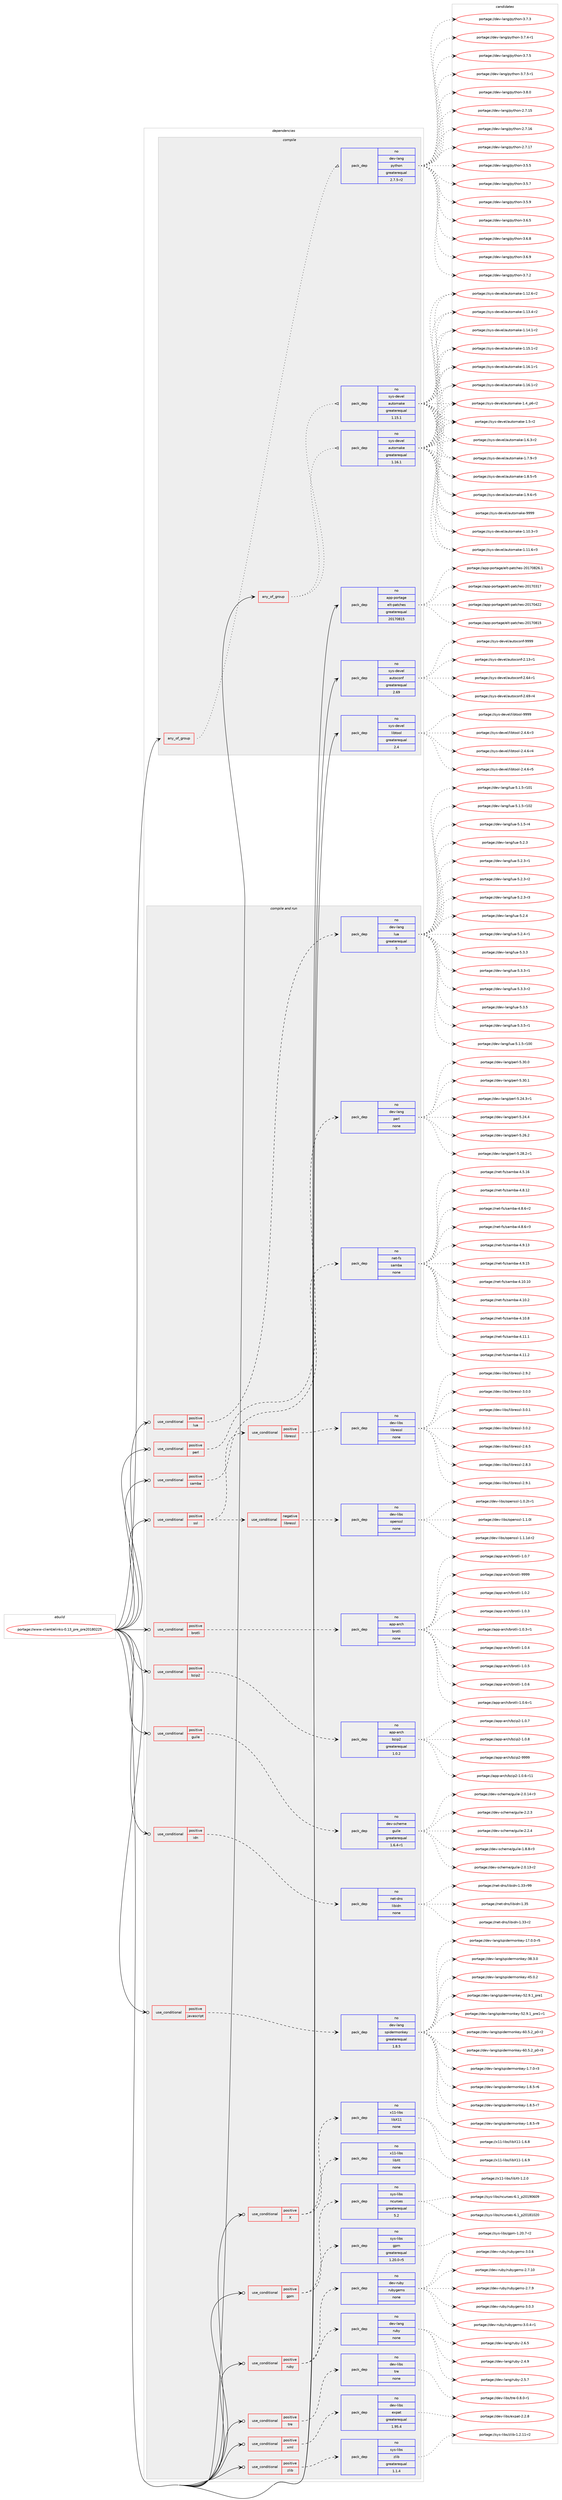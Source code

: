 digraph prolog {

# *************
# Graph options
# *************

newrank=true;
concentrate=true;
compound=true;
graph [rankdir=LR,fontname=Helvetica,fontsize=10,ranksep=1.5];#, ranksep=2.5, nodesep=0.2];
edge  [arrowhead=vee];
node  [fontname=Helvetica,fontsize=10];

# **********
# The ebuild
# **********

subgraph cluster_leftcol {
color=gray;
rank=same;
label=<<i>ebuild</i>>;
id [label="portage://www-client/elinks-0.13_pre_pre20180225", color=red, width=4, href="../www-client/elinks-0.13_pre_pre20180225.svg"];
}

# ****************
# The dependencies
# ****************

subgraph cluster_midcol {
color=gray;
label=<<i>dependencies</i>>;
subgraph cluster_compile {
fillcolor="#eeeeee";
style=filled;
label=<<i>compile</i>>;
subgraph any7543 {
dependency440540 [label=<<TABLE BORDER="0" CELLBORDER="1" CELLSPACING="0" CELLPADDING="4"><TR><TD CELLPADDING="10">any_of_group</TD></TR></TABLE>>, shape=none, color=red];subgraph pack326734 {
dependency440541 [label=<<TABLE BORDER="0" CELLBORDER="1" CELLSPACING="0" CELLPADDING="4" WIDTH="220"><TR><TD ROWSPAN="6" CELLPADDING="30">pack_dep</TD></TR><TR><TD WIDTH="110">no</TD></TR><TR><TD>dev-lang</TD></TR><TR><TD>python</TD></TR><TR><TD>greaterequal</TD></TR><TR><TD>2.7.5-r2</TD></TR></TABLE>>, shape=none, color=blue];
}
dependency440540:e -> dependency440541:w [weight=20,style="dotted",arrowhead="oinv"];
}
id:e -> dependency440540:w [weight=20,style="solid",arrowhead="vee"];
subgraph any7544 {
dependency440542 [label=<<TABLE BORDER="0" CELLBORDER="1" CELLSPACING="0" CELLPADDING="4"><TR><TD CELLPADDING="10">any_of_group</TD></TR></TABLE>>, shape=none, color=red];subgraph pack326735 {
dependency440543 [label=<<TABLE BORDER="0" CELLBORDER="1" CELLSPACING="0" CELLPADDING="4" WIDTH="220"><TR><TD ROWSPAN="6" CELLPADDING="30">pack_dep</TD></TR><TR><TD WIDTH="110">no</TD></TR><TR><TD>sys-devel</TD></TR><TR><TD>automake</TD></TR><TR><TD>greaterequal</TD></TR><TR><TD>1.16.1</TD></TR></TABLE>>, shape=none, color=blue];
}
dependency440542:e -> dependency440543:w [weight=20,style="dotted",arrowhead="oinv"];
subgraph pack326736 {
dependency440544 [label=<<TABLE BORDER="0" CELLBORDER="1" CELLSPACING="0" CELLPADDING="4" WIDTH="220"><TR><TD ROWSPAN="6" CELLPADDING="30">pack_dep</TD></TR><TR><TD WIDTH="110">no</TD></TR><TR><TD>sys-devel</TD></TR><TR><TD>automake</TD></TR><TR><TD>greaterequal</TD></TR><TR><TD>1.15.1</TD></TR></TABLE>>, shape=none, color=blue];
}
dependency440542:e -> dependency440544:w [weight=20,style="dotted",arrowhead="oinv"];
}
id:e -> dependency440542:w [weight=20,style="solid",arrowhead="vee"];
subgraph pack326737 {
dependency440545 [label=<<TABLE BORDER="0" CELLBORDER="1" CELLSPACING="0" CELLPADDING="4" WIDTH="220"><TR><TD ROWSPAN="6" CELLPADDING="30">pack_dep</TD></TR><TR><TD WIDTH="110">no</TD></TR><TR><TD>app-portage</TD></TR><TR><TD>elt-patches</TD></TR><TR><TD>greaterequal</TD></TR><TR><TD>20170815</TD></TR></TABLE>>, shape=none, color=blue];
}
id:e -> dependency440545:w [weight=20,style="solid",arrowhead="vee"];
subgraph pack326738 {
dependency440546 [label=<<TABLE BORDER="0" CELLBORDER="1" CELLSPACING="0" CELLPADDING="4" WIDTH="220"><TR><TD ROWSPAN="6" CELLPADDING="30">pack_dep</TD></TR><TR><TD WIDTH="110">no</TD></TR><TR><TD>sys-devel</TD></TR><TR><TD>autoconf</TD></TR><TR><TD>greaterequal</TD></TR><TR><TD>2.69</TD></TR></TABLE>>, shape=none, color=blue];
}
id:e -> dependency440546:w [weight=20,style="solid",arrowhead="vee"];
subgraph pack326739 {
dependency440547 [label=<<TABLE BORDER="0" CELLBORDER="1" CELLSPACING="0" CELLPADDING="4" WIDTH="220"><TR><TD ROWSPAN="6" CELLPADDING="30">pack_dep</TD></TR><TR><TD WIDTH="110">no</TD></TR><TR><TD>sys-devel</TD></TR><TR><TD>libtool</TD></TR><TR><TD>greaterequal</TD></TR><TR><TD>2.4</TD></TR></TABLE>>, shape=none, color=blue];
}
id:e -> dependency440547:w [weight=20,style="solid",arrowhead="vee"];
}
subgraph cluster_compileandrun {
fillcolor="#eeeeee";
style=filled;
label=<<i>compile and run</i>>;
subgraph cond105997 {
dependency440548 [label=<<TABLE BORDER="0" CELLBORDER="1" CELLSPACING="0" CELLPADDING="4"><TR><TD ROWSPAN="3" CELLPADDING="10">use_conditional</TD></TR><TR><TD>positive</TD></TR><TR><TD>X</TD></TR></TABLE>>, shape=none, color=red];
subgraph pack326740 {
dependency440549 [label=<<TABLE BORDER="0" CELLBORDER="1" CELLSPACING="0" CELLPADDING="4" WIDTH="220"><TR><TD ROWSPAN="6" CELLPADDING="30">pack_dep</TD></TR><TR><TD WIDTH="110">no</TD></TR><TR><TD>x11-libs</TD></TR><TR><TD>libX11</TD></TR><TR><TD>none</TD></TR><TR><TD></TD></TR></TABLE>>, shape=none, color=blue];
}
dependency440548:e -> dependency440549:w [weight=20,style="dashed",arrowhead="vee"];
subgraph pack326741 {
dependency440550 [label=<<TABLE BORDER="0" CELLBORDER="1" CELLSPACING="0" CELLPADDING="4" WIDTH="220"><TR><TD ROWSPAN="6" CELLPADDING="30">pack_dep</TD></TR><TR><TD WIDTH="110">no</TD></TR><TR><TD>x11-libs</TD></TR><TR><TD>libXt</TD></TR><TR><TD>none</TD></TR><TR><TD></TD></TR></TABLE>>, shape=none, color=blue];
}
dependency440548:e -> dependency440550:w [weight=20,style="dashed",arrowhead="vee"];
}
id:e -> dependency440548:w [weight=20,style="solid",arrowhead="odotvee"];
subgraph cond105998 {
dependency440551 [label=<<TABLE BORDER="0" CELLBORDER="1" CELLSPACING="0" CELLPADDING="4"><TR><TD ROWSPAN="3" CELLPADDING="10">use_conditional</TD></TR><TR><TD>positive</TD></TR><TR><TD>brotli</TD></TR></TABLE>>, shape=none, color=red];
subgraph pack326742 {
dependency440552 [label=<<TABLE BORDER="0" CELLBORDER="1" CELLSPACING="0" CELLPADDING="4" WIDTH="220"><TR><TD ROWSPAN="6" CELLPADDING="30">pack_dep</TD></TR><TR><TD WIDTH="110">no</TD></TR><TR><TD>app-arch</TD></TR><TR><TD>brotli</TD></TR><TR><TD>none</TD></TR><TR><TD></TD></TR></TABLE>>, shape=none, color=blue];
}
dependency440551:e -> dependency440552:w [weight=20,style="dashed",arrowhead="vee"];
}
id:e -> dependency440551:w [weight=20,style="solid",arrowhead="odotvee"];
subgraph cond105999 {
dependency440553 [label=<<TABLE BORDER="0" CELLBORDER="1" CELLSPACING="0" CELLPADDING="4"><TR><TD ROWSPAN="3" CELLPADDING="10">use_conditional</TD></TR><TR><TD>positive</TD></TR><TR><TD>bzip2</TD></TR></TABLE>>, shape=none, color=red];
subgraph pack326743 {
dependency440554 [label=<<TABLE BORDER="0" CELLBORDER="1" CELLSPACING="0" CELLPADDING="4" WIDTH="220"><TR><TD ROWSPAN="6" CELLPADDING="30">pack_dep</TD></TR><TR><TD WIDTH="110">no</TD></TR><TR><TD>app-arch</TD></TR><TR><TD>bzip2</TD></TR><TR><TD>greaterequal</TD></TR><TR><TD>1.0.2</TD></TR></TABLE>>, shape=none, color=blue];
}
dependency440553:e -> dependency440554:w [weight=20,style="dashed",arrowhead="vee"];
}
id:e -> dependency440553:w [weight=20,style="solid",arrowhead="odotvee"];
subgraph cond106000 {
dependency440555 [label=<<TABLE BORDER="0" CELLBORDER="1" CELLSPACING="0" CELLPADDING="4"><TR><TD ROWSPAN="3" CELLPADDING="10">use_conditional</TD></TR><TR><TD>positive</TD></TR><TR><TD>gpm</TD></TR></TABLE>>, shape=none, color=red];
subgraph pack326744 {
dependency440556 [label=<<TABLE BORDER="0" CELLBORDER="1" CELLSPACING="0" CELLPADDING="4" WIDTH="220"><TR><TD ROWSPAN="6" CELLPADDING="30">pack_dep</TD></TR><TR><TD WIDTH="110">no</TD></TR><TR><TD>sys-libs</TD></TR><TR><TD>ncurses</TD></TR><TR><TD>greaterequal</TD></TR><TR><TD>5.2</TD></TR></TABLE>>, shape=none, color=blue];
}
dependency440555:e -> dependency440556:w [weight=20,style="dashed",arrowhead="vee"];
subgraph pack326745 {
dependency440557 [label=<<TABLE BORDER="0" CELLBORDER="1" CELLSPACING="0" CELLPADDING="4" WIDTH="220"><TR><TD ROWSPAN="6" CELLPADDING="30">pack_dep</TD></TR><TR><TD WIDTH="110">no</TD></TR><TR><TD>sys-libs</TD></TR><TR><TD>gpm</TD></TR><TR><TD>greaterequal</TD></TR><TR><TD>1.20.0-r5</TD></TR></TABLE>>, shape=none, color=blue];
}
dependency440555:e -> dependency440557:w [weight=20,style="dashed",arrowhead="vee"];
}
id:e -> dependency440555:w [weight=20,style="solid",arrowhead="odotvee"];
subgraph cond106001 {
dependency440558 [label=<<TABLE BORDER="0" CELLBORDER="1" CELLSPACING="0" CELLPADDING="4"><TR><TD ROWSPAN="3" CELLPADDING="10">use_conditional</TD></TR><TR><TD>positive</TD></TR><TR><TD>guile</TD></TR></TABLE>>, shape=none, color=red];
subgraph pack326746 {
dependency440559 [label=<<TABLE BORDER="0" CELLBORDER="1" CELLSPACING="0" CELLPADDING="4" WIDTH="220"><TR><TD ROWSPAN="6" CELLPADDING="30">pack_dep</TD></TR><TR><TD WIDTH="110">no</TD></TR><TR><TD>dev-scheme</TD></TR><TR><TD>guile</TD></TR><TR><TD>greaterequal</TD></TR><TR><TD>1.6.4-r1</TD></TR></TABLE>>, shape=none, color=blue];
}
dependency440558:e -> dependency440559:w [weight=20,style="dashed",arrowhead="vee"];
}
id:e -> dependency440558:w [weight=20,style="solid",arrowhead="odotvee"];
subgraph cond106002 {
dependency440560 [label=<<TABLE BORDER="0" CELLBORDER="1" CELLSPACING="0" CELLPADDING="4"><TR><TD ROWSPAN="3" CELLPADDING="10">use_conditional</TD></TR><TR><TD>positive</TD></TR><TR><TD>idn</TD></TR></TABLE>>, shape=none, color=red];
subgraph pack326747 {
dependency440561 [label=<<TABLE BORDER="0" CELLBORDER="1" CELLSPACING="0" CELLPADDING="4" WIDTH="220"><TR><TD ROWSPAN="6" CELLPADDING="30">pack_dep</TD></TR><TR><TD WIDTH="110">no</TD></TR><TR><TD>net-dns</TD></TR><TR><TD>libidn</TD></TR><TR><TD>none</TD></TR><TR><TD></TD></TR></TABLE>>, shape=none, color=blue];
}
dependency440560:e -> dependency440561:w [weight=20,style="dashed",arrowhead="vee"];
}
id:e -> dependency440560:w [weight=20,style="solid",arrowhead="odotvee"];
subgraph cond106003 {
dependency440562 [label=<<TABLE BORDER="0" CELLBORDER="1" CELLSPACING="0" CELLPADDING="4"><TR><TD ROWSPAN="3" CELLPADDING="10">use_conditional</TD></TR><TR><TD>positive</TD></TR><TR><TD>javascript</TD></TR></TABLE>>, shape=none, color=red];
subgraph pack326748 {
dependency440563 [label=<<TABLE BORDER="0" CELLBORDER="1" CELLSPACING="0" CELLPADDING="4" WIDTH="220"><TR><TD ROWSPAN="6" CELLPADDING="30">pack_dep</TD></TR><TR><TD WIDTH="110">no</TD></TR><TR><TD>dev-lang</TD></TR><TR><TD>spidermonkey</TD></TR><TR><TD>greaterequal</TD></TR><TR><TD>1.8.5</TD></TR></TABLE>>, shape=none, color=blue];
}
dependency440562:e -> dependency440563:w [weight=20,style="dashed",arrowhead="vee"];
}
id:e -> dependency440562:w [weight=20,style="solid",arrowhead="odotvee"];
subgraph cond106004 {
dependency440564 [label=<<TABLE BORDER="0" CELLBORDER="1" CELLSPACING="0" CELLPADDING="4"><TR><TD ROWSPAN="3" CELLPADDING="10">use_conditional</TD></TR><TR><TD>positive</TD></TR><TR><TD>lua</TD></TR></TABLE>>, shape=none, color=red];
subgraph pack326749 {
dependency440565 [label=<<TABLE BORDER="0" CELLBORDER="1" CELLSPACING="0" CELLPADDING="4" WIDTH="220"><TR><TD ROWSPAN="6" CELLPADDING="30">pack_dep</TD></TR><TR><TD WIDTH="110">no</TD></TR><TR><TD>dev-lang</TD></TR><TR><TD>lua</TD></TR><TR><TD>greaterequal</TD></TR><TR><TD>5</TD></TR></TABLE>>, shape=none, color=blue];
}
dependency440564:e -> dependency440565:w [weight=20,style="dashed",arrowhead="vee"];
}
id:e -> dependency440564:w [weight=20,style="solid",arrowhead="odotvee"];
subgraph cond106005 {
dependency440566 [label=<<TABLE BORDER="0" CELLBORDER="1" CELLSPACING="0" CELLPADDING="4"><TR><TD ROWSPAN="3" CELLPADDING="10">use_conditional</TD></TR><TR><TD>positive</TD></TR><TR><TD>perl</TD></TR></TABLE>>, shape=none, color=red];
subgraph pack326750 {
dependency440567 [label=<<TABLE BORDER="0" CELLBORDER="1" CELLSPACING="0" CELLPADDING="4" WIDTH="220"><TR><TD ROWSPAN="6" CELLPADDING="30">pack_dep</TD></TR><TR><TD WIDTH="110">no</TD></TR><TR><TD>dev-lang</TD></TR><TR><TD>perl</TD></TR><TR><TD>none</TD></TR><TR><TD></TD></TR></TABLE>>, shape=none, color=blue];
}
dependency440566:e -> dependency440567:w [weight=20,style="dashed",arrowhead="vee"];
}
id:e -> dependency440566:w [weight=20,style="solid",arrowhead="odotvee"];
subgraph cond106006 {
dependency440568 [label=<<TABLE BORDER="0" CELLBORDER="1" CELLSPACING="0" CELLPADDING="4"><TR><TD ROWSPAN="3" CELLPADDING="10">use_conditional</TD></TR><TR><TD>positive</TD></TR><TR><TD>ruby</TD></TR></TABLE>>, shape=none, color=red];
subgraph pack326751 {
dependency440569 [label=<<TABLE BORDER="0" CELLBORDER="1" CELLSPACING="0" CELLPADDING="4" WIDTH="220"><TR><TD ROWSPAN="6" CELLPADDING="30">pack_dep</TD></TR><TR><TD WIDTH="110">no</TD></TR><TR><TD>dev-lang</TD></TR><TR><TD>ruby</TD></TR><TR><TD>none</TD></TR><TR><TD></TD></TR></TABLE>>, shape=none, color=blue];
}
dependency440568:e -> dependency440569:w [weight=20,style="dashed",arrowhead="vee"];
subgraph pack326752 {
dependency440570 [label=<<TABLE BORDER="0" CELLBORDER="1" CELLSPACING="0" CELLPADDING="4" WIDTH="220"><TR><TD ROWSPAN="6" CELLPADDING="30">pack_dep</TD></TR><TR><TD WIDTH="110">no</TD></TR><TR><TD>dev-ruby</TD></TR><TR><TD>rubygems</TD></TR><TR><TD>none</TD></TR><TR><TD></TD></TR></TABLE>>, shape=none, color=blue];
}
dependency440568:e -> dependency440570:w [weight=20,style="dashed",arrowhead="vee"];
}
id:e -> dependency440568:w [weight=20,style="solid",arrowhead="odotvee"];
subgraph cond106007 {
dependency440571 [label=<<TABLE BORDER="0" CELLBORDER="1" CELLSPACING="0" CELLPADDING="4"><TR><TD ROWSPAN="3" CELLPADDING="10">use_conditional</TD></TR><TR><TD>positive</TD></TR><TR><TD>samba</TD></TR></TABLE>>, shape=none, color=red];
subgraph pack326753 {
dependency440572 [label=<<TABLE BORDER="0" CELLBORDER="1" CELLSPACING="0" CELLPADDING="4" WIDTH="220"><TR><TD ROWSPAN="6" CELLPADDING="30">pack_dep</TD></TR><TR><TD WIDTH="110">no</TD></TR><TR><TD>net-fs</TD></TR><TR><TD>samba</TD></TR><TR><TD>none</TD></TR><TR><TD></TD></TR></TABLE>>, shape=none, color=blue];
}
dependency440571:e -> dependency440572:w [weight=20,style="dashed",arrowhead="vee"];
}
id:e -> dependency440571:w [weight=20,style="solid",arrowhead="odotvee"];
subgraph cond106008 {
dependency440573 [label=<<TABLE BORDER="0" CELLBORDER="1" CELLSPACING="0" CELLPADDING="4"><TR><TD ROWSPAN="3" CELLPADDING="10">use_conditional</TD></TR><TR><TD>positive</TD></TR><TR><TD>ssl</TD></TR></TABLE>>, shape=none, color=red];
subgraph cond106009 {
dependency440574 [label=<<TABLE BORDER="0" CELLBORDER="1" CELLSPACING="0" CELLPADDING="4"><TR><TD ROWSPAN="3" CELLPADDING="10">use_conditional</TD></TR><TR><TD>negative</TD></TR><TR><TD>libressl</TD></TR></TABLE>>, shape=none, color=red];
subgraph pack326754 {
dependency440575 [label=<<TABLE BORDER="0" CELLBORDER="1" CELLSPACING="0" CELLPADDING="4" WIDTH="220"><TR><TD ROWSPAN="6" CELLPADDING="30">pack_dep</TD></TR><TR><TD WIDTH="110">no</TD></TR><TR><TD>dev-libs</TD></TR><TR><TD>openssl</TD></TR><TR><TD>none</TD></TR><TR><TD></TD></TR></TABLE>>, shape=none, color=blue];
}
dependency440574:e -> dependency440575:w [weight=20,style="dashed",arrowhead="vee"];
}
dependency440573:e -> dependency440574:w [weight=20,style="dashed",arrowhead="vee"];
subgraph cond106010 {
dependency440576 [label=<<TABLE BORDER="0" CELLBORDER="1" CELLSPACING="0" CELLPADDING="4"><TR><TD ROWSPAN="3" CELLPADDING="10">use_conditional</TD></TR><TR><TD>positive</TD></TR><TR><TD>libressl</TD></TR></TABLE>>, shape=none, color=red];
subgraph pack326755 {
dependency440577 [label=<<TABLE BORDER="0" CELLBORDER="1" CELLSPACING="0" CELLPADDING="4" WIDTH="220"><TR><TD ROWSPAN="6" CELLPADDING="30">pack_dep</TD></TR><TR><TD WIDTH="110">no</TD></TR><TR><TD>dev-libs</TD></TR><TR><TD>libressl</TD></TR><TR><TD>none</TD></TR><TR><TD></TD></TR></TABLE>>, shape=none, color=blue];
}
dependency440576:e -> dependency440577:w [weight=20,style="dashed",arrowhead="vee"];
}
dependency440573:e -> dependency440576:w [weight=20,style="dashed",arrowhead="vee"];
}
id:e -> dependency440573:w [weight=20,style="solid",arrowhead="odotvee"];
subgraph cond106011 {
dependency440578 [label=<<TABLE BORDER="0" CELLBORDER="1" CELLSPACING="0" CELLPADDING="4"><TR><TD ROWSPAN="3" CELLPADDING="10">use_conditional</TD></TR><TR><TD>positive</TD></TR><TR><TD>tre</TD></TR></TABLE>>, shape=none, color=red];
subgraph pack326756 {
dependency440579 [label=<<TABLE BORDER="0" CELLBORDER="1" CELLSPACING="0" CELLPADDING="4" WIDTH="220"><TR><TD ROWSPAN="6" CELLPADDING="30">pack_dep</TD></TR><TR><TD WIDTH="110">no</TD></TR><TR><TD>dev-libs</TD></TR><TR><TD>tre</TD></TR><TR><TD>none</TD></TR><TR><TD></TD></TR></TABLE>>, shape=none, color=blue];
}
dependency440578:e -> dependency440579:w [weight=20,style="dashed",arrowhead="vee"];
}
id:e -> dependency440578:w [weight=20,style="solid",arrowhead="odotvee"];
subgraph cond106012 {
dependency440580 [label=<<TABLE BORDER="0" CELLBORDER="1" CELLSPACING="0" CELLPADDING="4"><TR><TD ROWSPAN="3" CELLPADDING="10">use_conditional</TD></TR><TR><TD>positive</TD></TR><TR><TD>xml</TD></TR></TABLE>>, shape=none, color=red];
subgraph pack326757 {
dependency440581 [label=<<TABLE BORDER="0" CELLBORDER="1" CELLSPACING="0" CELLPADDING="4" WIDTH="220"><TR><TD ROWSPAN="6" CELLPADDING="30">pack_dep</TD></TR><TR><TD WIDTH="110">no</TD></TR><TR><TD>dev-libs</TD></TR><TR><TD>expat</TD></TR><TR><TD>greaterequal</TD></TR><TR><TD>1.95.4</TD></TR></TABLE>>, shape=none, color=blue];
}
dependency440580:e -> dependency440581:w [weight=20,style="dashed",arrowhead="vee"];
}
id:e -> dependency440580:w [weight=20,style="solid",arrowhead="odotvee"];
subgraph cond106013 {
dependency440582 [label=<<TABLE BORDER="0" CELLBORDER="1" CELLSPACING="0" CELLPADDING="4"><TR><TD ROWSPAN="3" CELLPADDING="10">use_conditional</TD></TR><TR><TD>positive</TD></TR><TR><TD>zlib</TD></TR></TABLE>>, shape=none, color=red];
subgraph pack326758 {
dependency440583 [label=<<TABLE BORDER="0" CELLBORDER="1" CELLSPACING="0" CELLPADDING="4" WIDTH="220"><TR><TD ROWSPAN="6" CELLPADDING="30">pack_dep</TD></TR><TR><TD WIDTH="110">no</TD></TR><TR><TD>sys-libs</TD></TR><TR><TD>zlib</TD></TR><TR><TD>greaterequal</TD></TR><TR><TD>1.1.4</TD></TR></TABLE>>, shape=none, color=blue];
}
dependency440582:e -> dependency440583:w [weight=20,style="dashed",arrowhead="vee"];
}
id:e -> dependency440582:w [weight=20,style="solid",arrowhead="odotvee"];
}
subgraph cluster_run {
fillcolor="#eeeeee";
style=filled;
label=<<i>run</i>>;
}
}

# **************
# The candidates
# **************

subgraph cluster_choices {
rank=same;
color=gray;
label=<<i>candidates</i>>;

subgraph choice326734 {
color=black;
nodesep=1;
choiceportage10010111845108971101034711212111610411111045504655464953 [label="portage://dev-lang/python-2.7.15", color=red, width=4,href="../dev-lang/python-2.7.15.svg"];
choiceportage10010111845108971101034711212111610411111045504655464954 [label="portage://dev-lang/python-2.7.16", color=red, width=4,href="../dev-lang/python-2.7.16.svg"];
choiceportage10010111845108971101034711212111610411111045504655464955 [label="portage://dev-lang/python-2.7.17", color=red, width=4,href="../dev-lang/python-2.7.17.svg"];
choiceportage100101118451089711010347112121116104111110455146534653 [label="portage://dev-lang/python-3.5.5", color=red, width=4,href="../dev-lang/python-3.5.5.svg"];
choiceportage100101118451089711010347112121116104111110455146534655 [label="portage://dev-lang/python-3.5.7", color=red, width=4,href="../dev-lang/python-3.5.7.svg"];
choiceportage100101118451089711010347112121116104111110455146534657 [label="portage://dev-lang/python-3.5.9", color=red, width=4,href="../dev-lang/python-3.5.9.svg"];
choiceportage100101118451089711010347112121116104111110455146544653 [label="portage://dev-lang/python-3.6.5", color=red, width=4,href="../dev-lang/python-3.6.5.svg"];
choiceportage100101118451089711010347112121116104111110455146544656 [label="portage://dev-lang/python-3.6.8", color=red, width=4,href="../dev-lang/python-3.6.8.svg"];
choiceportage100101118451089711010347112121116104111110455146544657 [label="portage://dev-lang/python-3.6.9", color=red, width=4,href="../dev-lang/python-3.6.9.svg"];
choiceportage100101118451089711010347112121116104111110455146554650 [label="portage://dev-lang/python-3.7.2", color=red, width=4,href="../dev-lang/python-3.7.2.svg"];
choiceportage100101118451089711010347112121116104111110455146554651 [label="portage://dev-lang/python-3.7.3", color=red, width=4,href="../dev-lang/python-3.7.3.svg"];
choiceportage1001011184510897110103471121211161041111104551465546524511449 [label="portage://dev-lang/python-3.7.4-r1", color=red, width=4,href="../dev-lang/python-3.7.4-r1.svg"];
choiceportage100101118451089711010347112121116104111110455146554653 [label="portage://dev-lang/python-3.7.5", color=red, width=4,href="../dev-lang/python-3.7.5.svg"];
choiceportage1001011184510897110103471121211161041111104551465546534511449 [label="portage://dev-lang/python-3.7.5-r1", color=red, width=4,href="../dev-lang/python-3.7.5-r1.svg"];
choiceportage100101118451089711010347112121116104111110455146564648 [label="portage://dev-lang/python-3.8.0", color=red, width=4,href="../dev-lang/python-3.8.0.svg"];
dependency440541:e -> choiceportage10010111845108971101034711212111610411111045504655464953:w [style=dotted,weight="100"];
dependency440541:e -> choiceportage10010111845108971101034711212111610411111045504655464954:w [style=dotted,weight="100"];
dependency440541:e -> choiceportage10010111845108971101034711212111610411111045504655464955:w [style=dotted,weight="100"];
dependency440541:e -> choiceportage100101118451089711010347112121116104111110455146534653:w [style=dotted,weight="100"];
dependency440541:e -> choiceportage100101118451089711010347112121116104111110455146534655:w [style=dotted,weight="100"];
dependency440541:e -> choiceportage100101118451089711010347112121116104111110455146534657:w [style=dotted,weight="100"];
dependency440541:e -> choiceportage100101118451089711010347112121116104111110455146544653:w [style=dotted,weight="100"];
dependency440541:e -> choiceportage100101118451089711010347112121116104111110455146544656:w [style=dotted,weight="100"];
dependency440541:e -> choiceportage100101118451089711010347112121116104111110455146544657:w [style=dotted,weight="100"];
dependency440541:e -> choiceportage100101118451089711010347112121116104111110455146554650:w [style=dotted,weight="100"];
dependency440541:e -> choiceportage100101118451089711010347112121116104111110455146554651:w [style=dotted,weight="100"];
dependency440541:e -> choiceportage1001011184510897110103471121211161041111104551465546524511449:w [style=dotted,weight="100"];
dependency440541:e -> choiceportage100101118451089711010347112121116104111110455146554653:w [style=dotted,weight="100"];
dependency440541:e -> choiceportage1001011184510897110103471121211161041111104551465546534511449:w [style=dotted,weight="100"];
dependency440541:e -> choiceportage100101118451089711010347112121116104111110455146564648:w [style=dotted,weight="100"];
}
subgraph choice326735 {
color=black;
nodesep=1;
choiceportage11512111545100101118101108479711711611110997107101454946494846514511451 [label="portage://sys-devel/automake-1.10.3-r3", color=red, width=4,href="../sys-devel/automake-1.10.3-r3.svg"];
choiceportage11512111545100101118101108479711711611110997107101454946494946544511451 [label="portage://sys-devel/automake-1.11.6-r3", color=red, width=4,href="../sys-devel/automake-1.11.6-r3.svg"];
choiceportage11512111545100101118101108479711711611110997107101454946495046544511450 [label="portage://sys-devel/automake-1.12.6-r2", color=red, width=4,href="../sys-devel/automake-1.12.6-r2.svg"];
choiceportage11512111545100101118101108479711711611110997107101454946495146524511450 [label="portage://sys-devel/automake-1.13.4-r2", color=red, width=4,href="../sys-devel/automake-1.13.4-r2.svg"];
choiceportage11512111545100101118101108479711711611110997107101454946495246494511450 [label="portage://sys-devel/automake-1.14.1-r2", color=red, width=4,href="../sys-devel/automake-1.14.1-r2.svg"];
choiceportage11512111545100101118101108479711711611110997107101454946495346494511450 [label="portage://sys-devel/automake-1.15.1-r2", color=red, width=4,href="../sys-devel/automake-1.15.1-r2.svg"];
choiceportage11512111545100101118101108479711711611110997107101454946495446494511449 [label="portage://sys-devel/automake-1.16.1-r1", color=red, width=4,href="../sys-devel/automake-1.16.1-r1.svg"];
choiceportage11512111545100101118101108479711711611110997107101454946495446494511450 [label="portage://sys-devel/automake-1.16.1-r2", color=red, width=4,href="../sys-devel/automake-1.16.1-r2.svg"];
choiceportage115121115451001011181011084797117116111109971071014549465295112544511450 [label="portage://sys-devel/automake-1.4_p6-r2", color=red, width=4,href="../sys-devel/automake-1.4_p6-r2.svg"];
choiceportage11512111545100101118101108479711711611110997107101454946534511450 [label="portage://sys-devel/automake-1.5-r2", color=red, width=4,href="../sys-devel/automake-1.5-r2.svg"];
choiceportage115121115451001011181011084797117116111109971071014549465446514511450 [label="portage://sys-devel/automake-1.6.3-r2", color=red, width=4,href="../sys-devel/automake-1.6.3-r2.svg"];
choiceportage115121115451001011181011084797117116111109971071014549465546574511451 [label="portage://sys-devel/automake-1.7.9-r3", color=red, width=4,href="../sys-devel/automake-1.7.9-r3.svg"];
choiceportage115121115451001011181011084797117116111109971071014549465646534511453 [label="portage://sys-devel/automake-1.8.5-r5", color=red, width=4,href="../sys-devel/automake-1.8.5-r5.svg"];
choiceportage115121115451001011181011084797117116111109971071014549465746544511453 [label="portage://sys-devel/automake-1.9.6-r5", color=red, width=4,href="../sys-devel/automake-1.9.6-r5.svg"];
choiceportage115121115451001011181011084797117116111109971071014557575757 [label="portage://sys-devel/automake-9999", color=red, width=4,href="../sys-devel/automake-9999.svg"];
dependency440543:e -> choiceportage11512111545100101118101108479711711611110997107101454946494846514511451:w [style=dotted,weight="100"];
dependency440543:e -> choiceportage11512111545100101118101108479711711611110997107101454946494946544511451:w [style=dotted,weight="100"];
dependency440543:e -> choiceportage11512111545100101118101108479711711611110997107101454946495046544511450:w [style=dotted,weight="100"];
dependency440543:e -> choiceportage11512111545100101118101108479711711611110997107101454946495146524511450:w [style=dotted,weight="100"];
dependency440543:e -> choiceportage11512111545100101118101108479711711611110997107101454946495246494511450:w [style=dotted,weight="100"];
dependency440543:e -> choiceportage11512111545100101118101108479711711611110997107101454946495346494511450:w [style=dotted,weight="100"];
dependency440543:e -> choiceportage11512111545100101118101108479711711611110997107101454946495446494511449:w [style=dotted,weight="100"];
dependency440543:e -> choiceportage11512111545100101118101108479711711611110997107101454946495446494511450:w [style=dotted,weight="100"];
dependency440543:e -> choiceportage115121115451001011181011084797117116111109971071014549465295112544511450:w [style=dotted,weight="100"];
dependency440543:e -> choiceportage11512111545100101118101108479711711611110997107101454946534511450:w [style=dotted,weight="100"];
dependency440543:e -> choiceportage115121115451001011181011084797117116111109971071014549465446514511450:w [style=dotted,weight="100"];
dependency440543:e -> choiceportage115121115451001011181011084797117116111109971071014549465546574511451:w [style=dotted,weight="100"];
dependency440543:e -> choiceportage115121115451001011181011084797117116111109971071014549465646534511453:w [style=dotted,weight="100"];
dependency440543:e -> choiceportage115121115451001011181011084797117116111109971071014549465746544511453:w [style=dotted,weight="100"];
dependency440543:e -> choiceportage115121115451001011181011084797117116111109971071014557575757:w [style=dotted,weight="100"];
}
subgraph choice326736 {
color=black;
nodesep=1;
choiceportage11512111545100101118101108479711711611110997107101454946494846514511451 [label="portage://sys-devel/automake-1.10.3-r3", color=red, width=4,href="../sys-devel/automake-1.10.3-r3.svg"];
choiceportage11512111545100101118101108479711711611110997107101454946494946544511451 [label="portage://sys-devel/automake-1.11.6-r3", color=red, width=4,href="../sys-devel/automake-1.11.6-r3.svg"];
choiceportage11512111545100101118101108479711711611110997107101454946495046544511450 [label="portage://sys-devel/automake-1.12.6-r2", color=red, width=4,href="../sys-devel/automake-1.12.6-r2.svg"];
choiceportage11512111545100101118101108479711711611110997107101454946495146524511450 [label="portage://sys-devel/automake-1.13.4-r2", color=red, width=4,href="../sys-devel/automake-1.13.4-r2.svg"];
choiceportage11512111545100101118101108479711711611110997107101454946495246494511450 [label="portage://sys-devel/automake-1.14.1-r2", color=red, width=4,href="../sys-devel/automake-1.14.1-r2.svg"];
choiceportage11512111545100101118101108479711711611110997107101454946495346494511450 [label="portage://sys-devel/automake-1.15.1-r2", color=red, width=4,href="../sys-devel/automake-1.15.1-r2.svg"];
choiceportage11512111545100101118101108479711711611110997107101454946495446494511449 [label="portage://sys-devel/automake-1.16.1-r1", color=red, width=4,href="../sys-devel/automake-1.16.1-r1.svg"];
choiceportage11512111545100101118101108479711711611110997107101454946495446494511450 [label="portage://sys-devel/automake-1.16.1-r2", color=red, width=4,href="../sys-devel/automake-1.16.1-r2.svg"];
choiceportage115121115451001011181011084797117116111109971071014549465295112544511450 [label="portage://sys-devel/automake-1.4_p6-r2", color=red, width=4,href="../sys-devel/automake-1.4_p6-r2.svg"];
choiceportage11512111545100101118101108479711711611110997107101454946534511450 [label="portage://sys-devel/automake-1.5-r2", color=red, width=4,href="../sys-devel/automake-1.5-r2.svg"];
choiceportage115121115451001011181011084797117116111109971071014549465446514511450 [label="portage://sys-devel/automake-1.6.3-r2", color=red, width=4,href="../sys-devel/automake-1.6.3-r2.svg"];
choiceportage115121115451001011181011084797117116111109971071014549465546574511451 [label="portage://sys-devel/automake-1.7.9-r3", color=red, width=4,href="../sys-devel/automake-1.7.9-r3.svg"];
choiceportage115121115451001011181011084797117116111109971071014549465646534511453 [label="portage://sys-devel/automake-1.8.5-r5", color=red, width=4,href="../sys-devel/automake-1.8.5-r5.svg"];
choiceportage115121115451001011181011084797117116111109971071014549465746544511453 [label="portage://sys-devel/automake-1.9.6-r5", color=red, width=4,href="../sys-devel/automake-1.9.6-r5.svg"];
choiceportage115121115451001011181011084797117116111109971071014557575757 [label="portage://sys-devel/automake-9999", color=red, width=4,href="../sys-devel/automake-9999.svg"];
dependency440544:e -> choiceportage11512111545100101118101108479711711611110997107101454946494846514511451:w [style=dotted,weight="100"];
dependency440544:e -> choiceportage11512111545100101118101108479711711611110997107101454946494946544511451:w [style=dotted,weight="100"];
dependency440544:e -> choiceportage11512111545100101118101108479711711611110997107101454946495046544511450:w [style=dotted,weight="100"];
dependency440544:e -> choiceportage11512111545100101118101108479711711611110997107101454946495146524511450:w [style=dotted,weight="100"];
dependency440544:e -> choiceportage11512111545100101118101108479711711611110997107101454946495246494511450:w [style=dotted,weight="100"];
dependency440544:e -> choiceportage11512111545100101118101108479711711611110997107101454946495346494511450:w [style=dotted,weight="100"];
dependency440544:e -> choiceportage11512111545100101118101108479711711611110997107101454946495446494511449:w [style=dotted,weight="100"];
dependency440544:e -> choiceportage11512111545100101118101108479711711611110997107101454946495446494511450:w [style=dotted,weight="100"];
dependency440544:e -> choiceportage115121115451001011181011084797117116111109971071014549465295112544511450:w [style=dotted,weight="100"];
dependency440544:e -> choiceportage11512111545100101118101108479711711611110997107101454946534511450:w [style=dotted,weight="100"];
dependency440544:e -> choiceportage115121115451001011181011084797117116111109971071014549465446514511450:w [style=dotted,weight="100"];
dependency440544:e -> choiceportage115121115451001011181011084797117116111109971071014549465546574511451:w [style=dotted,weight="100"];
dependency440544:e -> choiceportage115121115451001011181011084797117116111109971071014549465646534511453:w [style=dotted,weight="100"];
dependency440544:e -> choiceportage115121115451001011181011084797117116111109971071014549465746544511453:w [style=dotted,weight="100"];
dependency440544:e -> choiceportage115121115451001011181011084797117116111109971071014557575757:w [style=dotted,weight="100"];
}
subgraph choice326737 {
color=black;
nodesep=1;
choiceportage97112112451121111141169710310147101108116451129711699104101115455048495548514955 [label="portage://app-portage/elt-patches-20170317", color=red, width=4,href="../app-portage/elt-patches-20170317.svg"];
choiceportage97112112451121111141169710310147101108116451129711699104101115455048495548525050 [label="portage://app-portage/elt-patches-20170422", color=red, width=4,href="../app-portage/elt-patches-20170422.svg"];
choiceportage97112112451121111141169710310147101108116451129711699104101115455048495548564953 [label="portage://app-portage/elt-patches-20170815", color=red, width=4,href="../app-portage/elt-patches-20170815.svg"];
choiceportage971121124511211111411697103101471011081164511297116991041011154550484955485650544649 [label="portage://app-portage/elt-patches-20170826.1", color=red, width=4,href="../app-portage/elt-patches-20170826.1.svg"];
dependency440545:e -> choiceportage97112112451121111141169710310147101108116451129711699104101115455048495548514955:w [style=dotted,weight="100"];
dependency440545:e -> choiceportage97112112451121111141169710310147101108116451129711699104101115455048495548525050:w [style=dotted,weight="100"];
dependency440545:e -> choiceportage97112112451121111141169710310147101108116451129711699104101115455048495548564953:w [style=dotted,weight="100"];
dependency440545:e -> choiceportage971121124511211111411697103101471011081164511297116991041011154550484955485650544649:w [style=dotted,weight="100"];
}
subgraph choice326738 {
color=black;
nodesep=1;
choiceportage1151211154510010111810110847971171161119911111010245504649514511449 [label="portage://sys-devel/autoconf-2.13-r1", color=red, width=4,href="../sys-devel/autoconf-2.13-r1.svg"];
choiceportage1151211154510010111810110847971171161119911111010245504654524511449 [label="portage://sys-devel/autoconf-2.64-r1", color=red, width=4,href="../sys-devel/autoconf-2.64-r1.svg"];
choiceportage1151211154510010111810110847971171161119911111010245504654574511452 [label="portage://sys-devel/autoconf-2.69-r4", color=red, width=4,href="../sys-devel/autoconf-2.69-r4.svg"];
choiceportage115121115451001011181011084797117116111991111101024557575757 [label="portage://sys-devel/autoconf-9999", color=red, width=4,href="../sys-devel/autoconf-9999.svg"];
dependency440546:e -> choiceportage1151211154510010111810110847971171161119911111010245504649514511449:w [style=dotted,weight="100"];
dependency440546:e -> choiceportage1151211154510010111810110847971171161119911111010245504654524511449:w [style=dotted,weight="100"];
dependency440546:e -> choiceportage1151211154510010111810110847971171161119911111010245504654574511452:w [style=dotted,weight="100"];
dependency440546:e -> choiceportage115121115451001011181011084797117116111991111101024557575757:w [style=dotted,weight="100"];
}
subgraph choice326739 {
color=black;
nodesep=1;
choiceportage1151211154510010111810110847108105981161111111084550465246544511451 [label="portage://sys-devel/libtool-2.4.6-r3", color=red, width=4,href="../sys-devel/libtool-2.4.6-r3.svg"];
choiceportage1151211154510010111810110847108105981161111111084550465246544511452 [label="portage://sys-devel/libtool-2.4.6-r4", color=red, width=4,href="../sys-devel/libtool-2.4.6-r4.svg"];
choiceportage1151211154510010111810110847108105981161111111084550465246544511453 [label="portage://sys-devel/libtool-2.4.6-r5", color=red, width=4,href="../sys-devel/libtool-2.4.6-r5.svg"];
choiceportage1151211154510010111810110847108105981161111111084557575757 [label="portage://sys-devel/libtool-9999", color=red, width=4,href="../sys-devel/libtool-9999.svg"];
dependency440547:e -> choiceportage1151211154510010111810110847108105981161111111084550465246544511451:w [style=dotted,weight="100"];
dependency440547:e -> choiceportage1151211154510010111810110847108105981161111111084550465246544511452:w [style=dotted,weight="100"];
dependency440547:e -> choiceportage1151211154510010111810110847108105981161111111084550465246544511453:w [style=dotted,weight="100"];
dependency440547:e -> choiceportage1151211154510010111810110847108105981161111111084557575757:w [style=dotted,weight="100"];
}
subgraph choice326740 {
color=black;
nodesep=1;
choiceportage120494945108105981154710810598884949454946544656 [label="portage://x11-libs/libX11-1.6.8", color=red, width=4,href="../x11-libs/libX11-1.6.8.svg"];
choiceportage120494945108105981154710810598884949454946544657 [label="portage://x11-libs/libX11-1.6.9", color=red, width=4,href="../x11-libs/libX11-1.6.9.svg"];
dependency440549:e -> choiceportage120494945108105981154710810598884949454946544656:w [style=dotted,weight="100"];
dependency440549:e -> choiceportage120494945108105981154710810598884949454946544657:w [style=dotted,weight="100"];
}
subgraph choice326741 {
color=black;
nodesep=1;
choiceportage12049494510810598115471081059888116454946504648 [label="portage://x11-libs/libXt-1.2.0", color=red, width=4,href="../x11-libs/libXt-1.2.0.svg"];
dependency440550:e -> choiceportage12049494510810598115471081059888116454946504648:w [style=dotted,weight="100"];
}
subgraph choice326742 {
color=black;
nodesep=1;
choiceportage971121124597114991044798114111116108105454946484650 [label="portage://app-arch/brotli-1.0.2", color=red, width=4,href="../app-arch/brotli-1.0.2.svg"];
choiceportage971121124597114991044798114111116108105454946484651 [label="portage://app-arch/brotli-1.0.3", color=red, width=4,href="../app-arch/brotli-1.0.3.svg"];
choiceportage9711211245971149910447981141111161081054549464846514511449 [label="portage://app-arch/brotli-1.0.3-r1", color=red, width=4,href="../app-arch/brotli-1.0.3-r1.svg"];
choiceportage971121124597114991044798114111116108105454946484652 [label="portage://app-arch/brotli-1.0.4", color=red, width=4,href="../app-arch/brotli-1.0.4.svg"];
choiceportage971121124597114991044798114111116108105454946484653 [label="portage://app-arch/brotli-1.0.5", color=red, width=4,href="../app-arch/brotli-1.0.5.svg"];
choiceportage971121124597114991044798114111116108105454946484654 [label="portage://app-arch/brotli-1.0.6", color=red, width=4,href="../app-arch/brotli-1.0.6.svg"];
choiceportage9711211245971149910447981141111161081054549464846544511449 [label="portage://app-arch/brotli-1.0.6-r1", color=red, width=4,href="../app-arch/brotli-1.0.6-r1.svg"];
choiceportage971121124597114991044798114111116108105454946484655 [label="portage://app-arch/brotli-1.0.7", color=red, width=4,href="../app-arch/brotli-1.0.7.svg"];
choiceportage9711211245971149910447981141111161081054557575757 [label="portage://app-arch/brotli-9999", color=red, width=4,href="../app-arch/brotli-9999.svg"];
dependency440552:e -> choiceportage971121124597114991044798114111116108105454946484650:w [style=dotted,weight="100"];
dependency440552:e -> choiceportage971121124597114991044798114111116108105454946484651:w [style=dotted,weight="100"];
dependency440552:e -> choiceportage9711211245971149910447981141111161081054549464846514511449:w [style=dotted,weight="100"];
dependency440552:e -> choiceportage971121124597114991044798114111116108105454946484652:w [style=dotted,weight="100"];
dependency440552:e -> choiceportage971121124597114991044798114111116108105454946484653:w [style=dotted,weight="100"];
dependency440552:e -> choiceportage971121124597114991044798114111116108105454946484654:w [style=dotted,weight="100"];
dependency440552:e -> choiceportage9711211245971149910447981141111161081054549464846544511449:w [style=dotted,weight="100"];
dependency440552:e -> choiceportage971121124597114991044798114111116108105454946484655:w [style=dotted,weight="100"];
dependency440552:e -> choiceportage9711211245971149910447981141111161081054557575757:w [style=dotted,weight="100"];
}
subgraph choice326743 {
color=black;
nodesep=1;
choiceportage97112112459711499104479812210511250454946484654451144949 [label="portage://app-arch/bzip2-1.0.6-r11", color=red, width=4,href="../app-arch/bzip2-1.0.6-r11.svg"];
choiceportage97112112459711499104479812210511250454946484655 [label="portage://app-arch/bzip2-1.0.7", color=red, width=4,href="../app-arch/bzip2-1.0.7.svg"];
choiceportage97112112459711499104479812210511250454946484656 [label="portage://app-arch/bzip2-1.0.8", color=red, width=4,href="../app-arch/bzip2-1.0.8.svg"];
choiceportage971121124597114991044798122105112504557575757 [label="portage://app-arch/bzip2-9999", color=red, width=4,href="../app-arch/bzip2-9999.svg"];
dependency440554:e -> choiceportage97112112459711499104479812210511250454946484654451144949:w [style=dotted,weight="100"];
dependency440554:e -> choiceportage97112112459711499104479812210511250454946484655:w [style=dotted,weight="100"];
dependency440554:e -> choiceportage97112112459711499104479812210511250454946484656:w [style=dotted,weight="100"];
dependency440554:e -> choiceportage971121124597114991044798122105112504557575757:w [style=dotted,weight="100"];
}
subgraph choice326744 {
color=black;
nodesep=1;
choiceportage1151211154510810598115471109911711411510111545544649951125048495649485048 [label="portage://sys-libs/ncurses-6.1_p20181020", color=red, width=4,href="../sys-libs/ncurses-6.1_p20181020.svg"];
choiceportage1151211154510810598115471109911711411510111545544649951125048495748544857 [label="portage://sys-libs/ncurses-6.1_p20190609", color=red, width=4,href="../sys-libs/ncurses-6.1_p20190609.svg"];
dependency440556:e -> choiceportage1151211154510810598115471109911711411510111545544649951125048495649485048:w [style=dotted,weight="100"];
dependency440556:e -> choiceportage1151211154510810598115471109911711411510111545544649951125048495748544857:w [style=dotted,weight="100"];
}
subgraph choice326745 {
color=black;
nodesep=1;
choiceportage115121115451081059811547103112109454946504846554511450 [label="portage://sys-libs/gpm-1.20.7-r2", color=red, width=4,href="../sys-libs/gpm-1.20.7-r2.svg"];
dependency440557:e -> choiceportage115121115451081059811547103112109454946504846554511450:w [style=dotted,weight="100"];
}
subgraph choice326746 {
color=black;
nodesep=1;
choiceportage1001011184511599104101109101471031171051081014549465646564511451 [label="portage://dev-scheme/guile-1.8.8-r3", color=red, width=4,href="../dev-scheme/guile-1.8.8-r3.svg"];
choiceportage100101118451159910410110910147103117105108101455046484649514511450 [label="portage://dev-scheme/guile-2.0.13-r2", color=red, width=4,href="../dev-scheme/guile-2.0.13-r2.svg"];
choiceportage100101118451159910410110910147103117105108101455046484649524511451 [label="portage://dev-scheme/guile-2.0.14-r3", color=red, width=4,href="../dev-scheme/guile-2.0.14-r3.svg"];
choiceportage100101118451159910410110910147103117105108101455046504651 [label="portage://dev-scheme/guile-2.2.3", color=red, width=4,href="../dev-scheme/guile-2.2.3.svg"];
choiceportage100101118451159910410110910147103117105108101455046504652 [label="portage://dev-scheme/guile-2.2.4", color=red, width=4,href="../dev-scheme/guile-2.2.4.svg"];
dependency440559:e -> choiceportage1001011184511599104101109101471031171051081014549465646564511451:w [style=dotted,weight="100"];
dependency440559:e -> choiceportage100101118451159910410110910147103117105108101455046484649514511450:w [style=dotted,weight="100"];
dependency440559:e -> choiceportage100101118451159910410110910147103117105108101455046484649524511451:w [style=dotted,weight="100"];
dependency440559:e -> choiceportage100101118451159910410110910147103117105108101455046504651:w [style=dotted,weight="100"];
dependency440559:e -> choiceportage100101118451159910410110910147103117105108101455046504652:w [style=dotted,weight="100"];
}
subgraph choice326747 {
color=black;
nodesep=1;
choiceportage11010111645100110115471081059810510011045494651514511450 [label="portage://net-dns/libidn-1.33-r2", color=red, width=4,href="../net-dns/libidn-1.33-r2.svg"];
choiceportage1101011164510011011547108105981051001104549465151451145757 [label="portage://net-dns/libidn-1.33-r99", color=red, width=4,href="../net-dns/libidn-1.33-r99.svg"];
choiceportage1101011164510011011547108105981051001104549465153 [label="portage://net-dns/libidn-1.35", color=red, width=4,href="../net-dns/libidn-1.35.svg"];
dependency440561:e -> choiceportage11010111645100110115471081059810510011045494651514511450:w [style=dotted,weight="100"];
dependency440561:e -> choiceportage1101011164510011011547108105981051001104549465151451145757:w [style=dotted,weight="100"];
dependency440561:e -> choiceportage1101011164510011011547108105981051001104549465153:w [style=dotted,weight="100"];
}
subgraph choice326748 {
color=black;
nodesep=1;
choiceportage1001011184510897110103471151121051001011141091111101071011214549465546484511451 [label="portage://dev-lang/spidermonkey-1.7.0-r3", color=red, width=4,href="../dev-lang/spidermonkey-1.7.0-r3.svg"];
choiceportage1001011184510897110103471151121051001011141091111101071011214549465646534511454 [label="portage://dev-lang/spidermonkey-1.8.5-r6", color=red, width=4,href="../dev-lang/spidermonkey-1.8.5-r6.svg"];
choiceportage1001011184510897110103471151121051001011141091111101071011214549465646534511455 [label="portage://dev-lang/spidermonkey-1.8.5-r7", color=red, width=4,href="../dev-lang/spidermonkey-1.8.5-r7.svg"];
choiceportage1001011184510897110103471151121051001011141091111101071011214549465646534511457 [label="portage://dev-lang/spidermonkey-1.8.5-r9", color=red, width=4,href="../dev-lang/spidermonkey-1.8.5-r9.svg"];
choiceportage100101118451089711010347115112105100101114109111110107101121454955464846484511453 [label="portage://dev-lang/spidermonkey-17.0.0-r5", color=red, width=4,href="../dev-lang/spidermonkey-17.0.0-r5.svg"];
choiceportage10010111845108971101034711511210510010111410911111010710112145515646514648 [label="portage://dev-lang/spidermonkey-38.3.0", color=red, width=4,href="../dev-lang/spidermonkey-38.3.0.svg"];
choiceportage10010111845108971101034711511210510010111410911111010710112145525346484650 [label="portage://dev-lang/spidermonkey-45.0.2", color=red, width=4,href="../dev-lang/spidermonkey-45.0.2.svg"];
choiceportage100101118451089711010347115112105100101114109111110107101121455350465746499511211410149 [label="portage://dev-lang/spidermonkey-52.9.1_pre1", color=red, width=4,href="../dev-lang/spidermonkey-52.9.1_pre1.svg"];
choiceportage1001011184510897110103471151121051001011141091111101071011214553504657464995112114101494511449 [label="portage://dev-lang/spidermonkey-52.9.1_pre1-r1", color=red, width=4,href="../dev-lang/spidermonkey-52.9.1_pre1-r1.svg"];
choiceportage1001011184510897110103471151121051001011141091111101071011214554484653465095112484511450 [label="portage://dev-lang/spidermonkey-60.5.2_p0-r2", color=red, width=4,href="../dev-lang/spidermonkey-60.5.2_p0-r2.svg"];
choiceportage1001011184510897110103471151121051001011141091111101071011214554484653465095112484511451 [label="portage://dev-lang/spidermonkey-60.5.2_p0-r3", color=red, width=4,href="../dev-lang/spidermonkey-60.5.2_p0-r3.svg"];
dependency440563:e -> choiceportage1001011184510897110103471151121051001011141091111101071011214549465546484511451:w [style=dotted,weight="100"];
dependency440563:e -> choiceportage1001011184510897110103471151121051001011141091111101071011214549465646534511454:w [style=dotted,weight="100"];
dependency440563:e -> choiceportage1001011184510897110103471151121051001011141091111101071011214549465646534511455:w [style=dotted,weight="100"];
dependency440563:e -> choiceportage1001011184510897110103471151121051001011141091111101071011214549465646534511457:w [style=dotted,weight="100"];
dependency440563:e -> choiceportage100101118451089711010347115112105100101114109111110107101121454955464846484511453:w [style=dotted,weight="100"];
dependency440563:e -> choiceportage10010111845108971101034711511210510010111410911111010710112145515646514648:w [style=dotted,weight="100"];
dependency440563:e -> choiceportage10010111845108971101034711511210510010111410911111010710112145525346484650:w [style=dotted,weight="100"];
dependency440563:e -> choiceportage100101118451089711010347115112105100101114109111110107101121455350465746499511211410149:w [style=dotted,weight="100"];
dependency440563:e -> choiceportage1001011184510897110103471151121051001011141091111101071011214553504657464995112114101494511449:w [style=dotted,weight="100"];
dependency440563:e -> choiceportage1001011184510897110103471151121051001011141091111101071011214554484653465095112484511450:w [style=dotted,weight="100"];
dependency440563:e -> choiceportage1001011184510897110103471151121051001011141091111101071011214554484653465095112484511451:w [style=dotted,weight="100"];
}
subgraph choice326749 {
color=black;
nodesep=1;
choiceportage1001011184510897110103471081179745534649465345114494848 [label="portage://dev-lang/lua-5.1.5-r100", color=red, width=4,href="../dev-lang/lua-5.1.5-r100.svg"];
choiceportage1001011184510897110103471081179745534649465345114494849 [label="portage://dev-lang/lua-5.1.5-r101", color=red, width=4,href="../dev-lang/lua-5.1.5-r101.svg"];
choiceportage1001011184510897110103471081179745534649465345114494850 [label="portage://dev-lang/lua-5.1.5-r102", color=red, width=4,href="../dev-lang/lua-5.1.5-r102.svg"];
choiceportage100101118451089711010347108117974553464946534511452 [label="portage://dev-lang/lua-5.1.5-r4", color=red, width=4,href="../dev-lang/lua-5.1.5-r4.svg"];
choiceportage10010111845108971101034710811797455346504651 [label="portage://dev-lang/lua-5.2.3", color=red, width=4,href="../dev-lang/lua-5.2.3.svg"];
choiceportage100101118451089711010347108117974553465046514511449 [label="portage://dev-lang/lua-5.2.3-r1", color=red, width=4,href="../dev-lang/lua-5.2.3-r1.svg"];
choiceportage100101118451089711010347108117974553465046514511450 [label="portage://dev-lang/lua-5.2.3-r2", color=red, width=4,href="../dev-lang/lua-5.2.3-r2.svg"];
choiceportage100101118451089711010347108117974553465046514511451 [label="portage://dev-lang/lua-5.2.3-r3", color=red, width=4,href="../dev-lang/lua-5.2.3-r3.svg"];
choiceportage10010111845108971101034710811797455346504652 [label="portage://dev-lang/lua-5.2.4", color=red, width=4,href="../dev-lang/lua-5.2.4.svg"];
choiceportage100101118451089711010347108117974553465046524511449 [label="portage://dev-lang/lua-5.2.4-r1", color=red, width=4,href="../dev-lang/lua-5.2.4-r1.svg"];
choiceportage10010111845108971101034710811797455346514651 [label="portage://dev-lang/lua-5.3.3", color=red, width=4,href="../dev-lang/lua-5.3.3.svg"];
choiceportage100101118451089711010347108117974553465146514511449 [label="portage://dev-lang/lua-5.3.3-r1", color=red, width=4,href="../dev-lang/lua-5.3.3-r1.svg"];
choiceportage100101118451089711010347108117974553465146514511450 [label="portage://dev-lang/lua-5.3.3-r2", color=red, width=4,href="../dev-lang/lua-5.3.3-r2.svg"];
choiceportage10010111845108971101034710811797455346514653 [label="portage://dev-lang/lua-5.3.5", color=red, width=4,href="../dev-lang/lua-5.3.5.svg"];
choiceportage100101118451089711010347108117974553465146534511449 [label="portage://dev-lang/lua-5.3.5-r1", color=red, width=4,href="../dev-lang/lua-5.3.5-r1.svg"];
dependency440565:e -> choiceportage1001011184510897110103471081179745534649465345114494848:w [style=dotted,weight="100"];
dependency440565:e -> choiceportage1001011184510897110103471081179745534649465345114494849:w [style=dotted,weight="100"];
dependency440565:e -> choiceportage1001011184510897110103471081179745534649465345114494850:w [style=dotted,weight="100"];
dependency440565:e -> choiceportage100101118451089711010347108117974553464946534511452:w [style=dotted,weight="100"];
dependency440565:e -> choiceportage10010111845108971101034710811797455346504651:w [style=dotted,weight="100"];
dependency440565:e -> choiceportage100101118451089711010347108117974553465046514511449:w [style=dotted,weight="100"];
dependency440565:e -> choiceportage100101118451089711010347108117974553465046514511450:w [style=dotted,weight="100"];
dependency440565:e -> choiceportage100101118451089711010347108117974553465046514511451:w [style=dotted,weight="100"];
dependency440565:e -> choiceportage10010111845108971101034710811797455346504652:w [style=dotted,weight="100"];
dependency440565:e -> choiceportage100101118451089711010347108117974553465046524511449:w [style=dotted,weight="100"];
dependency440565:e -> choiceportage10010111845108971101034710811797455346514651:w [style=dotted,weight="100"];
dependency440565:e -> choiceportage100101118451089711010347108117974553465146514511449:w [style=dotted,weight="100"];
dependency440565:e -> choiceportage100101118451089711010347108117974553465146514511450:w [style=dotted,weight="100"];
dependency440565:e -> choiceportage10010111845108971101034710811797455346514653:w [style=dotted,weight="100"];
dependency440565:e -> choiceportage100101118451089711010347108117974553465146534511449:w [style=dotted,weight="100"];
}
subgraph choice326750 {
color=black;
nodesep=1;
choiceportage100101118451089711010347112101114108455346505246514511449 [label="portage://dev-lang/perl-5.24.3-r1", color=red, width=4,href="../dev-lang/perl-5.24.3-r1.svg"];
choiceportage10010111845108971101034711210111410845534650524652 [label="portage://dev-lang/perl-5.24.4", color=red, width=4,href="../dev-lang/perl-5.24.4.svg"];
choiceportage10010111845108971101034711210111410845534650544650 [label="portage://dev-lang/perl-5.26.2", color=red, width=4,href="../dev-lang/perl-5.26.2.svg"];
choiceportage100101118451089711010347112101114108455346505646504511449 [label="portage://dev-lang/perl-5.28.2-r1", color=red, width=4,href="../dev-lang/perl-5.28.2-r1.svg"];
choiceportage10010111845108971101034711210111410845534651484648 [label="portage://dev-lang/perl-5.30.0", color=red, width=4,href="../dev-lang/perl-5.30.0.svg"];
choiceportage10010111845108971101034711210111410845534651484649 [label="portage://dev-lang/perl-5.30.1", color=red, width=4,href="../dev-lang/perl-5.30.1.svg"];
dependency440567:e -> choiceportage100101118451089711010347112101114108455346505246514511449:w [style=dotted,weight="100"];
dependency440567:e -> choiceportage10010111845108971101034711210111410845534650524652:w [style=dotted,weight="100"];
dependency440567:e -> choiceportage10010111845108971101034711210111410845534650544650:w [style=dotted,weight="100"];
dependency440567:e -> choiceportage100101118451089711010347112101114108455346505646504511449:w [style=dotted,weight="100"];
dependency440567:e -> choiceportage10010111845108971101034711210111410845534651484648:w [style=dotted,weight="100"];
dependency440567:e -> choiceportage10010111845108971101034711210111410845534651484649:w [style=dotted,weight="100"];
}
subgraph choice326751 {
color=black;
nodesep=1;
choiceportage10010111845108971101034711411798121455046524657 [label="portage://dev-lang/ruby-2.4.9", color=red, width=4,href="../dev-lang/ruby-2.4.9.svg"];
choiceportage10010111845108971101034711411798121455046534655 [label="portage://dev-lang/ruby-2.5.7", color=red, width=4,href="../dev-lang/ruby-2.5.7.svg"];
choiceportage10010111845108971101034711411798121455046544653 [label="portage://dev-lang/ruby-2.6.5", color=red, width=4,href="../dev-lang/ruby-2.6.5.svg"];
dependency440569:e -> choiceportage10010111845108971101034711411798121455046524657:w [style=dotted,weight="100"];
dependency440569:e -> choiceportage10010111845108971101034711411798121455046534655:w [style=dotted,weight="100"];
dependency440569:e -> choiceportage10010111845108971101034711411798121455046544653:w [style=dotted,weight="100"];
}
subgraph choice326752 {
color=black;
nodesep=1;
choiceportage1001011184511411798121471141179812110310110911545504655464948 [label="portage://dev-ruby/rubygems-2.7.10", color=red, width=4,href="../dev-ruby/rubygems-2.7.10.svg"];
choiceportage10010111845114117981214711411798121103101109115455046554657 [label="portage://dev-ruby/rubygems-2.7.9", color=red, width=4,href="../dev-ruby/rubygems-2.7.9.svg"];
choiceportage10010111845114117981214711411798121103101109115455146484651 [label="portage://dev-ruby/rubygems-3.0.3", color=red, width=4,href="../dev-ruby/rubygems-3.0.3.svg"];
choiceportage100101118451141179812147114117981211031011091154551464846524511449 [label="portage://dev-ruby/rubygems-3.0.4-r1", color=red, width=4,href="../dev-ruby/rubygems-3.0.4-r1.svg"];
choiceportage10010111845114117981214711411798121103101109115455146484654 [label="portage://dev-ruby/rubygems-3.0.6", color=red, width=4,href="../dev-ruby/rubygems-3.0.6.svg"];
dependency440570:e -> choiceportage1001011184511411798121471141179812110310110911545504655464948:w [style=dotted,weight="100"];
dependency440570:e -> choiceportage10010111845114117981214711411798121103101109115455046554657:w [style=dotted,weight="100"];
dependency440570:e -> choiceportage10010111845114117981214711411798121103101109115455146484651:w [style=dotted,weight="100"];
dependency440570:e -> choiceportage100101118451141179812147114117981211031011091154551464846524511449:w [style=dotted,weight="100"];
dependency440570:e -> choiceportage10010111845114117981214711411798121103101109115455146484654:w [style=dotted,weight="100"];
}
subgraph choice326753 {
color=black;
nodesep=1;
choiceportage11010111645102115471159710998974552464948464948 [label="portage://net-fs/samba-4.10.10", color=red, width=4,href="../net-fs/samba-4.10.10.svg"];
choiceportage110101116451021154711597109989745524649484650 [label="portage://net-fs/samba-4.10.2", color=red, width=4,href="../net-fs/samba-4.10.2.svg"];
choiceportage110101116451021154711597109989745524649484656 [label="portage://net-fs/samba-4.10.8", color=red, width=4,href="../net-fs/samba-4.10.8.svg"];
choiceportage110101116451021154711597109989745524649494649 [label="portage://net-fs/samba-4.11.1", color=red, width=4,href="../net-fs/samba-4.11.1.svg"];
choiceportage110101116451021154711597109989745524649494650 [label="portage://net-fs/samba-4.11.2", color=red, width=4,href="../net-fs/samba-4.11.2.svg"];
choiceportage110101116451021154711597109989745524653464954 [label="portage://net-fs/samba-4.5.16", color=red, width=4,href="../net-fs/samba-4.5.16.svg"];
choiceportage110101116451021154711597109989745524656464950 [label="portage://net-fs/samba-4.8.12", color=red, width=4,href="../net-fs/samba-4.8.12.svg"];
choiceportage11010111645102115471159710998974552465646544511450 [label="portage://net-fs/samba-4.8.6-r2", color=red, width=4,href="../net-fs/samba-4.8.6-r2.svg"];
choiceportage11010111645102115471159710998974552465646544511451 [label="portage://net-fs/samba-4.8.6-r3", color=red, width=4,href="../net-fs/samba-4.8.6-r3.svg"];
choiceportage110101116451021154711597109989745524657464951 [label="portage://net-fs/samba-4.9.13", color=red, width=4,href="../net-fs/samba-4.9.13.svg"];
choiceportage110101116451021154711597109989745524657464953 [label="portage://net-fs/samba-4.9.15", color=red, width=4,href="../net-fs/samba-4.9.15.svg"];
dependency440572:e -> choiceportage11010111645102115471159710998974552464948464948:w [style=dotted,weight="100"];
dependency440572:e -> choiceportage110101116451021154711597109989745524649484650:w [style=dotted,weight="100"];
dependency440572:e -> choiceportage110101116451021154711597109989745524649484656:w [style=dotted,weight="100"];
dependency440572:e -> choiceportage110101116451021154711597109989745524649494649:w [style=dotted,weight="100"];
dependency440572:e -> choiceportage110101116451021154711597109989745524649494650:w [style=dotted,weight="100"];
dependency440572:e -> choiceportage110101116451021154711597109989745524653464954:w [style=dotted,weight="100"];
dependency440572:e -> choiceportage110101116451021154711597109989745524656464950:w [style=dotted,weight="100"];
dependency440572:e -> choiceportage11010111645102115471159710998974552465646544511450:w [style=dotted,weight="100"];
dependency440572:e -> choiceportage11010111645102115471159710998974552465646544511451:w [style=dotted,weight="100"];
dependency440572:e -> choiceportage110101116451021154711597109989745524657464951:w [style=dotted,weight="100"];
dependency440572:e -> choiceportage110101116451021154711597109989745524657464953:w [style=dotted,weight="100"];
}
subgraph choice326754 {
color=black;
nodesep=1;
choiceportage1001011184510810598115471111121011101151151084549464846501164511449 [label="portage://dev-libs/openssl-1.0.2t-r1", color=red, width=4,href="../dev-libs/openssl-1.0.2t-r1.svg"];
choiceportage100101118451081059811547111112101110115115108454946494648108 [label="portage://dev-libs/openssl-1.1.0l", color=red, width=4,href="../dev-libs/openssl-1.1.0l.svg"];
choiceportage1001011184510810598115471111121011101151151084549464946491004511450 [label="portage://dev-libs/openssl-1.1.1d-r2", color=red, width=4,href="../dev-libs/openssl-1.1.1d-r2.svg"];
dependency440575:e -> choiceportage1001011184510810598115471111121011101151151084549464846501164511449:w [style=dotted,weight="100"];
dependency440575:e -> choiceportage100101118451081059811547111112101110115115108454946494648108:w [style=dotted,weight="100"];
dependency440575:e -> choiceportage1001011184510810598115471111121011101151151084549464946491004511450:w [style=dotted,weight="100"];
}
subgraph choice326755 {
color=black;
nodesep=1;
choiceportage10010111845108105981154710810598114101115115108455046544653 [label="portage://dev-libs/libressl-2.6.5", color=red, width=4,href="../dev-libs/libressl-2.6.5.svg"];
choiceportage10010111845108105981154710810598114101115115108455046564651 [label="portage://dev-libs/libressl-2.8.3", color=red, width=4,href="../dev-libs/libressl-2.8.3.svg"];
choiceportage10010111845108105981154710810598114101115115108455046574649 [label="portage://dev-libs/libressl-2.9.1", color=red, width=4,href="../dev-libs/libressl-2.9.1.svg"];
choiceportage10010111845108105981154710810598114101115115108455046574650 [label="portage://dev-libs/libressl-2.9.2", color=red, width=4,href="../dev-libs/libressl-2.9.2.svg"];
choiceportage10010111845108105981154710810598114101115115108455146484648 [label="portage://dev-libs/libressl-3.0.0", color=red, width=4,href="../dev-libs/libressl-3.0.0.svg"];
choiceportage10010111845108105981154710810598114101115115108455146484649 [label="portage://dev-libs/libressl-3.0.1", color=red, width=4,href="../dev-libs/libressl-3.0.1.svg"];
choiceportage10010111845108105981154710810598114101115115108455146484650 [label="portage://dev-libs/libressl-3.0.2", color=red, width=4,href="../dev-libs/libressl-3.0.2.svg"];
dependency440577:e -> choiceportage10010111845108105981154710810598114101115115108455046544653:w [style=dotted,weight="100"];
dependency440577:e -> choiceportage10010111845108105981154710810598114101115115108455046564651:w [style=dotted,weight="100"];
dependency440577:e -> choiceportage10010111845108105981154710810598114101115115108455046574649:w [style=dotted,weight="100"];
dependency440577:e -> choiceportage10010111845108105981154710810598114101115115108455046574650:w [style=dotted,weight="100"];
dependency440577:e -> choiceportage10010111845108105981154710810598114101115115108455146484648:w [style=dotted,weight="100"];
dependency440577:e -> choiceportage10010111845108105981154710810598114101115115108455146484649:w [style=dotted,weight="100"];
dependency440577:e -> choiceportage10010111845108105981154710810598114101115115108455146484650:w [style=dotted,weight="100"];
}
subgraph choice326756 {
color=black;
nodesep=1;
choiceportage1001011184510810598115471161141014548465646484511449 [label="portage://dev-libs/tre-0.8.0-r1", color=red, width=4,href="../dev-libs/tre-0.8.0-r1.svg"];
dependency440579:e -> choiceportage1001011184510810598115471161141014548465646484511449:w [style=dotted,weight="100"];
}
subgraph choice326757 {
color=black;
nodesep=1;
choiceportage10010111845108105981154710112011297116455046504656 [label="portage://dev-libs/expat-2.2.8", color=red, width=4,href="../dev-libs/expat-2.2.8.svg"];
dependency440581:e -> choiceportage10010111845108105981154710112011297116455046504656:w [style=dotted,weight="100"];
}
subgraph choice326758 {
color=black;
nodesep=1;
choiceportage11512111545108105981154712210810598454946504649494511450 [label="portage://sys-libs/zlib-1.2.11-r2", color=red, width=4,href="../sys-libs/zlib-1.2.11-r2.svg"];
dependency440583:e -> choiceportage11512111545108105981154712210810598454946504649494511450:w [style=dotted,weight="100"];
}
}

}
